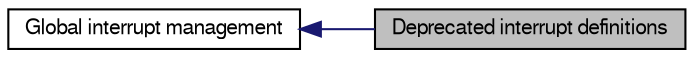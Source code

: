digraph structs
{
  edge [fontname="FreeSans",fontsize="10",labelfontname="FreeSans",labelfontsize="10"];
  node [fontname="FreeSans",fontsize="10",shape=record];
  rankdir=LR;
  Node1 [label="Global interrupt management",height=0.2,width=0.4,color="black", fillcolor="white", style="filled",URL="$group__interrupt__group.html",tooltip="This is a driver for global enabling and disabling of interrupts."];
  Node0 [label="Deprecated interrupt definitions",height=0.2,width=0.4,color="black", fillcolor="grey75", style="filled" fontcolor="black"];
  Node1->Node0 [shape=plaintext, color="midnightblue", dir="back", style="solid"];
}
